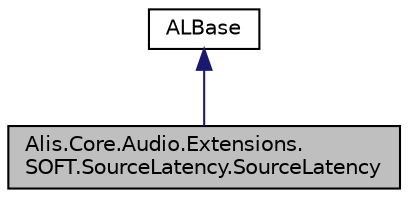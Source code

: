 digraph "Alis.Core.Audio.Extensions.SOFT.SourceLatency.SourceLatency"
{
 // LATEX_PDF_SIZE
  edge [fontname="Helvetica",fontsize="10",labelfontname="Helvetica",labelfontsize="10"];
  node [fontname="Helvetica",fontsize="10",shape=record];
  Node1 [label="Alis.Core.Audio.Extensions.\lSOFT.SourceLatency.SourceLatency",height=0.2,width=0.4,color="black", fillcolor="grey75", style="filled", fontcolor="black",tooltip="The source latency class"];
  Node2 -> Node1 [dir="back",color="midnightblue",fontsize="10",style="solid",fontname="Helvetica"];
  Node2 [label="ALBase",height=0.2,width=0.4,color="black", fillcolor="white", style="filled",URL="$class_alis_1_1_core_1_1_audio_1_1_native_1_1_a_l_base.html",tooltip="This is a base class for OpenAL APIs that are using DllImport and want to resolve different dll names..."];
}
